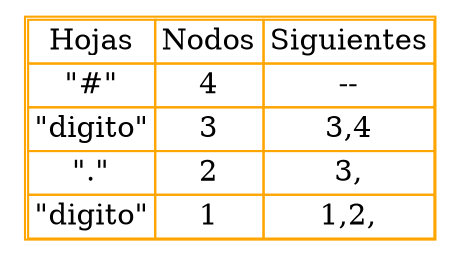 digraph G{
tbl [
shape=plaintext
label=<
<table color='orange' cellspacing='0'>
<tr><td>Hojas</td><td>Nodos</td><td>Siguientes</td></tr>
<tr><td>"#"</td><td>4</td><td>--</td></tr>
<tr><td>"digito"</td><td>3</td><td>3,4</td></tr>
<tr><td>"."</td><td>2</td><td>3,</td></tr>
<tr><td>"digito"</td><td>1</td><td>1,2,</td></tr>
</table>
>];
}
